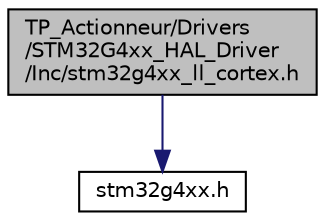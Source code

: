 digraph "TP_Actionneur/Drivers/STM32G4xx_HAL_Driver/Inc/stm32g4xx_ll_cortex.h"
{
 // LATEX_PDF_SIZE
  edge [fontname="Helvetica",fontsize="10",labelfontname="Helvetica",labelfontsize="10"];
  node [fontname="Helvetica",fontsize="10",shape=record];
  Node1 [label="TP_Actionneur/Drivers\l/STM32G4xx_HAL_Driver\l/Inc/stm32g4xx_ll_cortex.h",height=0.2,width=0.4,color="black", fillcolor="grey75", style="filled", fontcolor="black",tooltip="Header file of CORTEX LL module."];
  Node1 -> Node2 [color="midnightblue",fontsize="10",style="solid"];
  Node2 [label="stm32g4xx.h",height=0.2,width=0.4,color="black", fillcolor="white", style="filled",URL="$stm32g4xx_8h.html",tooltip="CMSIS STM32G4xx Device Peripheral Access Layer Header File."];
}
